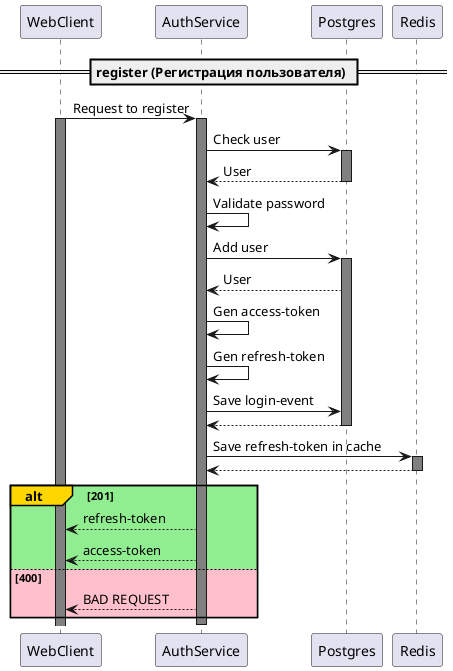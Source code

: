 @startuml
== register (Регистрация пользователя) ==
WebClient -> AuthService: Request to register
activate WebClient #gray
activate AuthService  #gray
AuthService -> Postgres #red: Check user
activate Postgres  #gray
Postgres --> AuthService: User
deactivate Postgres
    AuthService -> AuthService: Validate password
AuthService -> Postgres: Add user
activate Postgres  #gray
Postgres --> AuthService: User
AuthService -> AuthService: Gen access-token
AuthService -> AuthService: Gen refresh-token
AuthService -> Postgres: Save login-event
Postgres --> AuthService:
deactivate Postgres
AuthService -> Redis: Save refresh-token in cache
activate Redis  #gray
Redis --> AuthService:
deactivate Redis
alt#gold #lightgreen 201
    AuthService --> WebClient: refresh-token
    AuthService --> WebClient: access-token
else #pink 400
    AuthService --> WebClient: BAD REQUEST
end
deactivate AuthService

@enduml